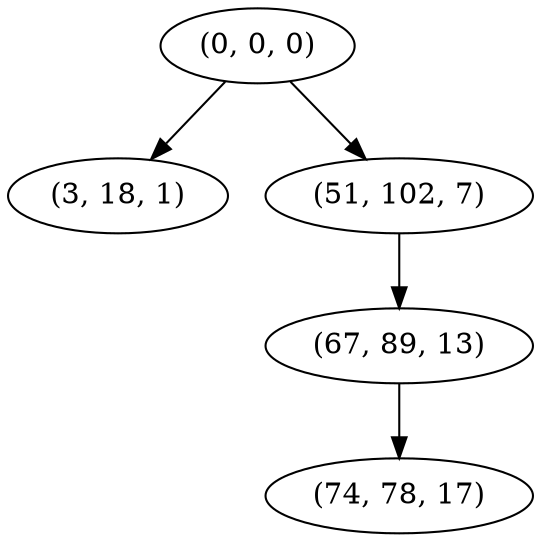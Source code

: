 digraph tree {
    "(0, 0, 0)";
    "(3, 18, 1)";
    "(51, 102, 7)";
    "(67, 89, 13)";
    "(74, 78, 17)";
    "(0, 0, 0)" -> "(3, 18, 1)";
    "(0, 0, 0)" -> "(51, 102, 7)";
    "(51, 102, 7)" -> "(67, 89, 13)";
    "(67, 89, 13)" -> "(74, 78, 17)";
}
